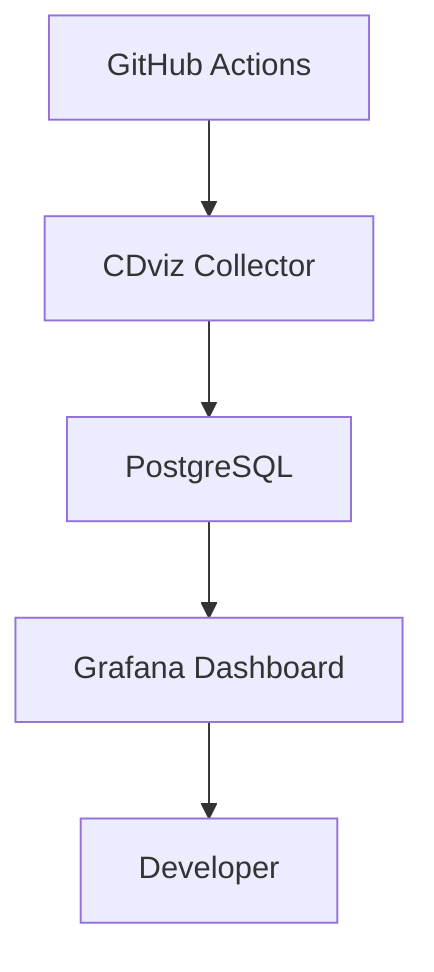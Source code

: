 flowchart TD
    A[GitHub Actions] --> B[CDviz Collector]
    B --> C[PostgreSQL]
    C --> D[Grafana Dashboard]
    D --> E[Developer]